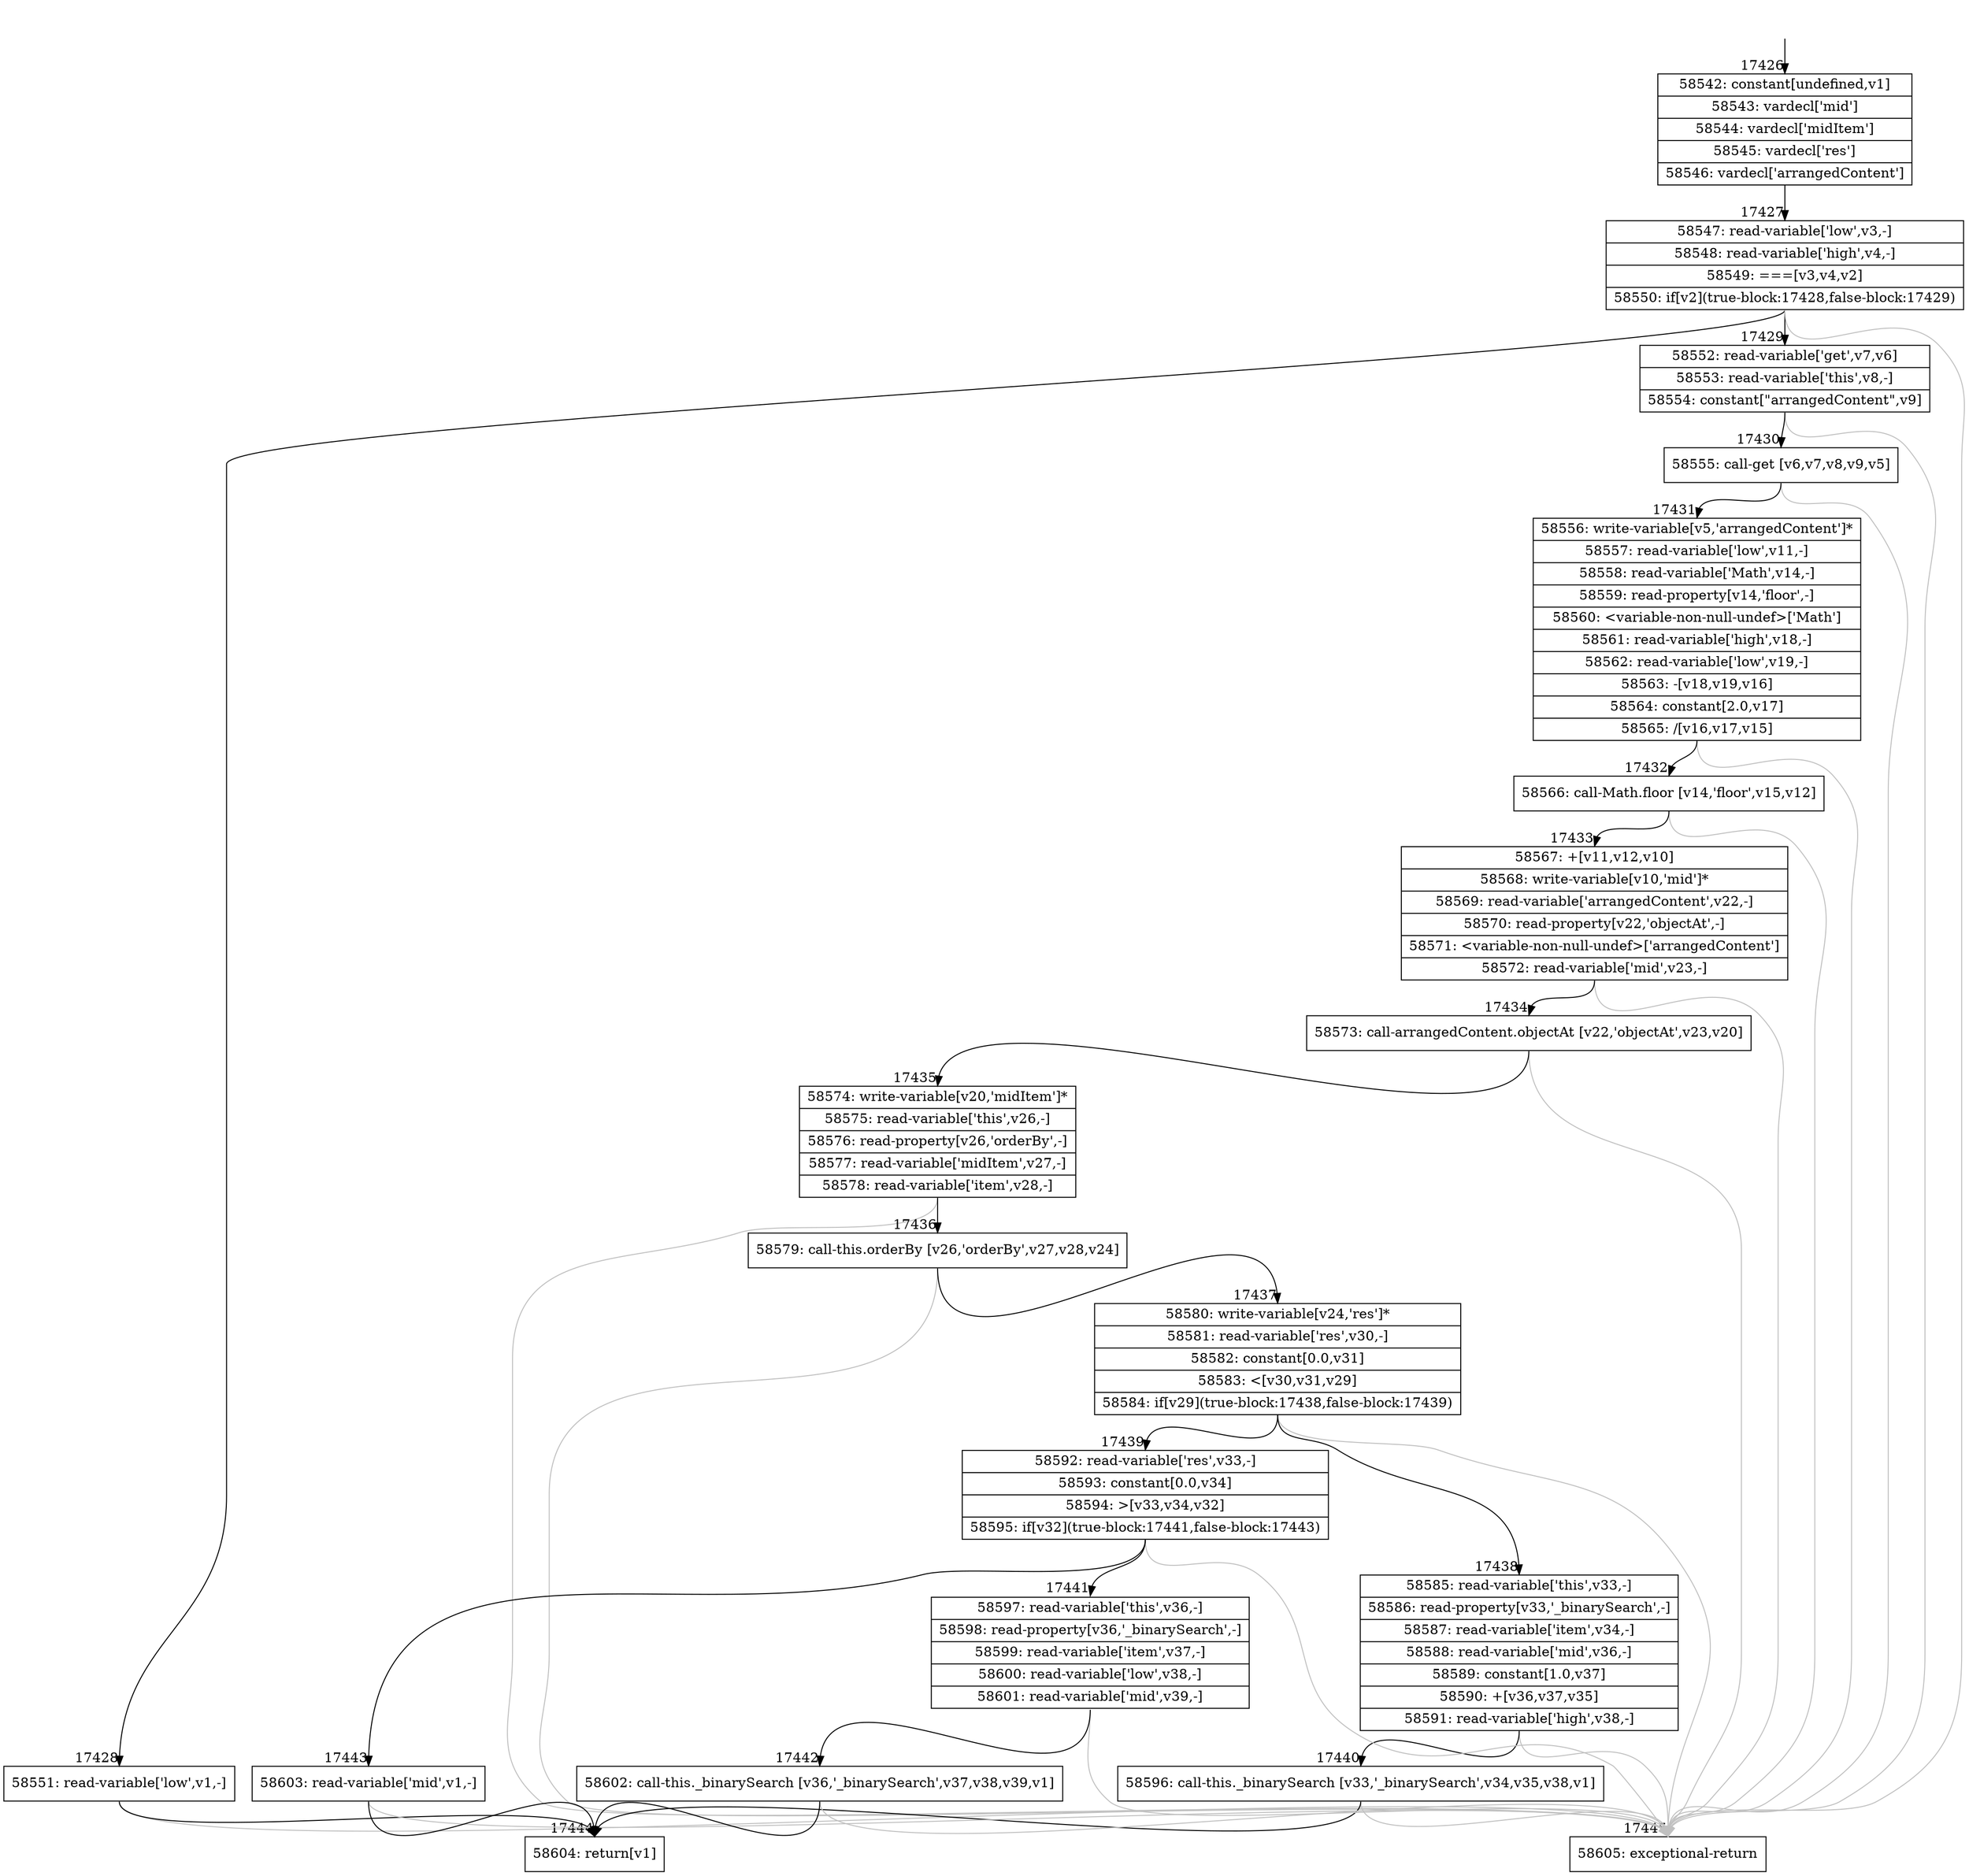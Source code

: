 digraph {
rankdir="TD"
BB_entry1505[shape=none,label=""];
BB_entry1505 -> BB17426 [tailport=s, headport=n, headlabel="    17426"]
BB17426 [shape=record label="{58542: constant[undefined,v1]|58543: vardecl['mid']|58544: vardecl['midItem']|58545: vardecl['res']|58546: vardecl['arrangedContent']}" ] 
BB17426 -> BB17427 [tailport=s, headport=n, headlabel="      17427"]
BB17427 [shape=record label="{58547: read-variable['low',v3,-]|58548: read-variable['high',v4,-]|58549: ===[v3,v4,v2]|58550: if[v2](true-block:17428,false-block:17429)}" ] 
BB17427 -> BB17428 [tailport=s, headport=n, headlabel="      17428"]
BB17427 -> BB17429 [tailport=s, headport=n, headlabel="      17429"]
BB17427 -> BB17445 [tailport=s, headport=n, color=gray, headlabel="      17445"]
BB17428 [shape=record label="{58551: read-variable['low',v1,-]}" ] 
BB17428 -> BB17444 [tailport=s, headport=n, headlabel="      17444"]
BB17428 -> BB17445 [tailport=s, headport=n, color=gray]
BB17429 [shape=record label="{58552: read-variable['get',v7,v6]|58553: read-variable['this',v8,-]|58554: constant[\"arrangedContent\",v9]}" ] 
BB17429 -> BB17430 [tailport=s, headport=n, headlabel="      17430"]
BB17429 -> BB17445 [tailport=s, headport=n, color=gray]
BB17430 [shape=record label="{58555: call-get [v6,v7,v8,v9,v5]}" ] 
BB17430 -> BB17431 [tailport=s, headport=n, headlabel="      17431"]
BB17430 -> BB17445 [tailport=s, headport=n, color=gray]
BB17431 [shape=record label="{58556: write-variable[v5,'arrangedContent']*|58557: read-variable['low',v11,-]|58558: read-variable['Math',v14,-]|58559: read-property[v14,'floor',-]|58560: \<variable-non-null-undef\>['Math']|58561: read-variable['high',v18,-]|58562: read-variable['low',v19,-]|58563: -[v18,v19,v16]|58564: constant[2.0,v17]|58565: /[v16,v17,v15]}" ] 
BB17431 -> BB17432 [tailport=s, headport=n, headlabel="      17432"]
BB17431 -> BB17445 [tailport=s, headport=n, color=gray]
BB17432 [shape=record label="{58566: call-Math.floor [v14,'floor',v15,v12]}" ] 
BB17432 -> BB17433 [tailport=s, headport=n, headlabel="      17433"]
BB17432 -> BB17445 [tailport=s, headport=n, color=gray]
BB17433 [shape=record label="{58567: +[v11,v12,v10]|58568: write-variable[v10,'mid']*|58569: read-variable['arrangedContent',v22,-]|58570: read-property[v22,'objectAt',-]|58571: \<variable-non-null-undef\>['arrangedContent']|58572: read-variable['mid',v23,-]}" ] 
BB17433 -> BB17434 [tailport=s, headport=n, headlabel="      17434"]
BB17433 -> BB17445 [tailport=s, headport=n, color=gray]
BB17434 [shape=record label="{58573: call-arrangedContent.objectAt [v22,'objectAt',v23,v20]}" ] 
BB17434 -> BB17435 [tailport=s, headport=n, headlabel="      17435"]
BB17434 -> BB17445 [tailport=s, headport=n, color=gray]
BB17435 [shape=record label="{58574: write-variable[v20,'midItem']*|58575: read-variable['this',v26,-]|58576: read-property[v26,'orderBy',-]|58577: read-variable['midItem',v27,-]|58578: read-variable['item',v28,-]}" ] 
BB17435 -> BB17436 [tailport=s, headport=n, headlabel="      17436"]
BB17435 -> BB17445 [tailport=s, headport=n, color=gray]
BB17436 [shape=record label="{58579: call-this.orderBy [v26,'orderBy',v27,v28,v24]}" ] 
BB17436 -> BB17437 [tailport=s, headport=n, headlabel="      17437"]
BB17436 -> BB17445 [tailport=s, headport=n, color=gray]
BB17437 [shape=record label="{58580: write-variable[v24,'res']*|58581: read-variable['res',v30,-]|58582: constant[0.0,v31]|58583: \<[v30,v31,v29]|58584: if[v29](true-block:17438,false-block:17439)}" ] 
BB17437 -> BB17438 [tailport=s, headport=n, headlabel="      17438"]
BB17437 -> BB17439 [tailport=s, headport=n, headlabel="      17439"]
BB17437 -> BB17445 [tailport=s, headport=n, color=gray]
BB17438 [shape=record label="{58585: read-variable['this',v33,-]|58586: read-property[v33,'_binarySearch',-]|58587: read-variable['item',v34,-]|58588: read-variable['mid',v36,-]|58589: constant[1.0,v37]|58590: +[v36,v37,v35]|58591: read-variable['high',v38,-]}" ] 
BB17438 -> BB17440 [tailport=s, headport=n, headlabel="      17440"]
BB17438 -> BB17445 [tailport=s, headport=n, color=gray]
BB17439 [shape=record label="{58592: read-variable['res',v33,-]|58593: constant[0.0,v34]|58594: \>[v33,v34,v32]|58595: if[v32](true-block:17441,false-block:17443)}" ] 
BB17439 -> BB17441 [tailport=s, headport=n, headlabel="      17441"]
BB17439 -> BB17443 [tailport=s, headport=n, headlabel="      17443"]
BB17439 -> BB17445 [tailport=s, headport=n, color=gray]
BB17440 [shape=record label="{58596: call-this._binarySearch [v33,'_binarySearch',v34,v35,v38,v1]}" ] 
BB17440 -> BB17444 [tailport=s, headport=n]
BB17440 -> BB17445 [tailport=s, headport=n, color=gray]
BB17441 [shape=record label="{58597: read-variable['this',v36,-]|58598: read-property[v36,'_binarySearch',-]|58599: read-variable['item',v37,-]|58600: read-variable['low',v38,-]|58601: read-variable['mid',v39,-]}" ] 
BB17441 -> BB17442 [tailport=s, headport=n, headlabel="      17442"]
BB17441 -> BB17445 [tailport=s, headport=n, color=gray]
BB17442 [shape=record label="{58602: call-this._binarySearch [v36,'_binarySearch',v37,v38,v39,v1]}" ] 
BB17442 -> BB17444 [tailport=s, headport=n]
BB17442 -> BB17445 [tailport=s, headport=n, color=gray]
BB17443 [shape=record label="{58603: read-variable['mid',v1,-]}" ] 
BB17443 -> BB17444 [tailport=s, headport=n]
BB17443 -> BB17445 [tailport=s, headport=n, color=gray]
BB17444 [shape=record label="{58604: return[v1]}" ] 
BB17445 [shape=record label="{58605: exceptional-return}" ] 
//#$~ 32987
}
